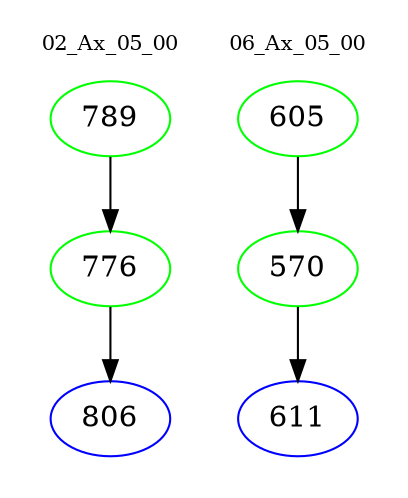 digraph{
subgraph cluster_0 {
color = white
label = "02_Ax_05_00";
fontsize=10;
T0_789 [label="789", color="green"]
T0_789 -> T0_776 [color="black"]
T0_776 [label="776", color="green"]
T0_776 -> T0_806 [color="black"]
T0_806 [label="806", color="blue"]
}
subgraph cluster_1 {
color = white
label = "06_Ax_05_00";
fontsize=10;
T1_605 [label="605", color="green"]
T1_605 -> T1_570 [color="black"]
T1_570 [label="570", color="green"]
T1_570 -> T1_611 [color="black"]
T1_611 [label="611", color="blue"]
}
}
